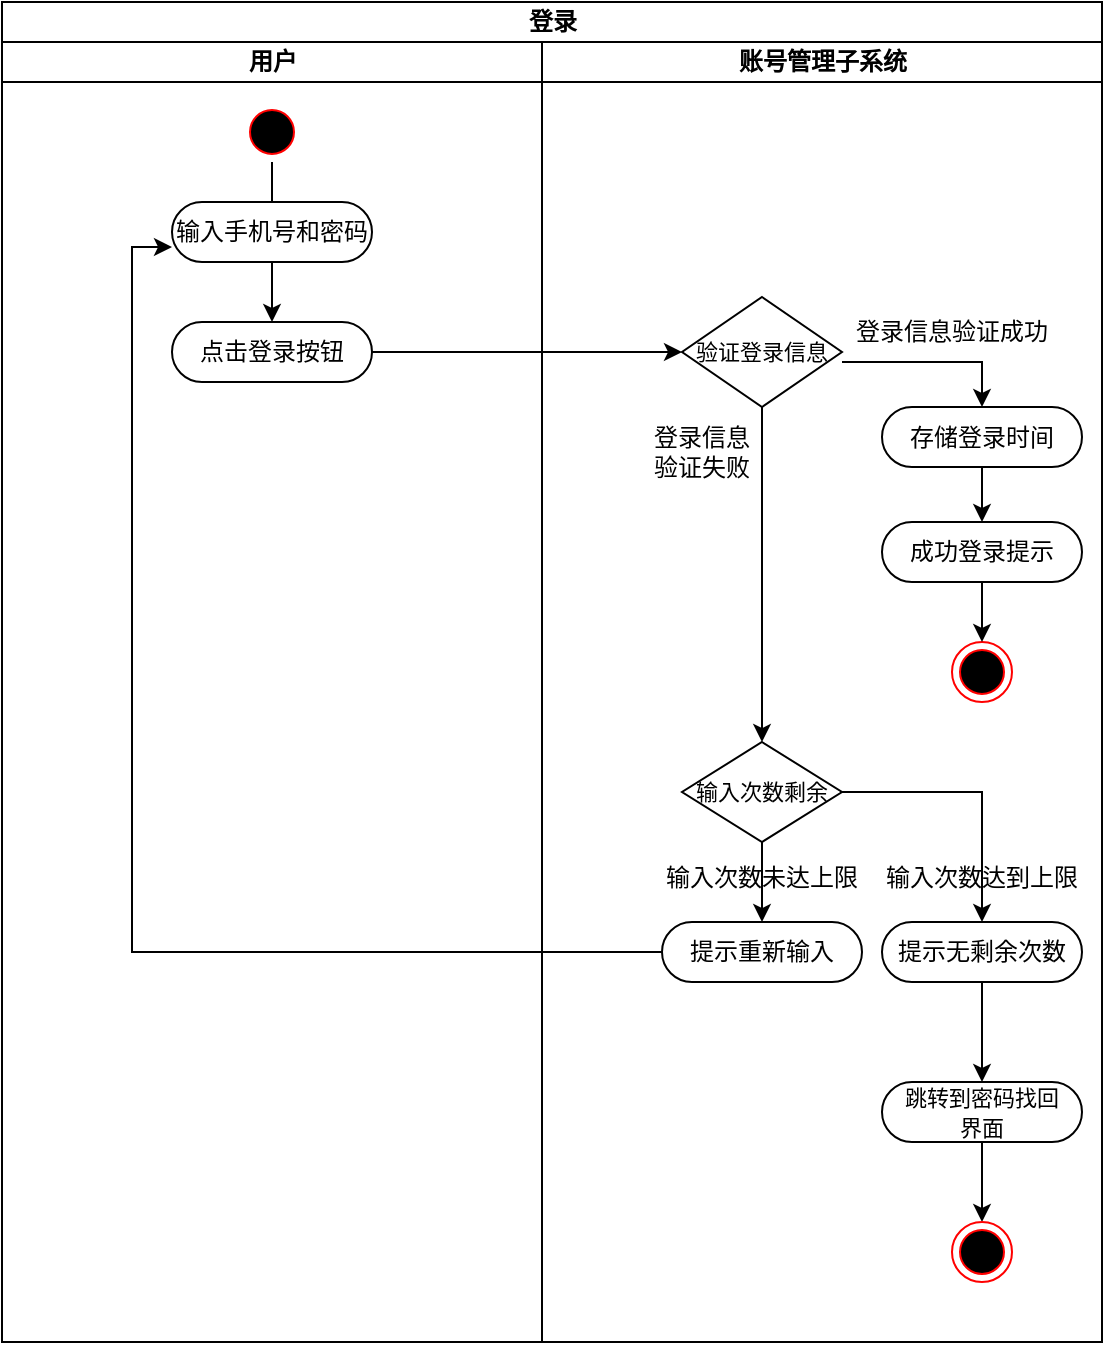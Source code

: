 <mxfile version="22.1.18" type="github">
  <diagram id="prtHgNgQTEPvFCAcTncT" name="Page-1">
    <mxGraphModel dx="1407" dy="720" grid="1" gridSize="10" guides="1" tooltips="1" connect="1" arrows="1" fold="1" page="1" pageScale="1" pageWidth="827" pageHeight="1169" math="0" shadow="0">
      <root>
        <mxCell id="0" />
        <mxCell id="1" parent="0" />
        <mxCell id="jN1RGs0I6YGCpUYQ1R-3-1" value="登录" style="swimlane;childLayout=stackLayout;resizeParent=1;resizeParentMax=0;startSize=20;html=1;" parent="1" vertex="1">
          <mxGeometry x="170" y="70" width="550" height="670" as="geometry" />
        </mxCell>
        <mxCell id="jN1RGs0I6YGCpUYQ1R-3-2" value="用户" style="swimlane;startSize=20;html=1;" parent="jN1RGs0I6YGCpUYQ1R-3-1" vertex="1">
          <mxGeometry y="20" width="270" height="650" as="geometry" />
        </mxCell>
        <mxCell id="jN1RGs0I6YGCpUYQ1R-3-9" style="edgeStyle=orthogonalEdgeStyle;rounded=0;orthogonalLoop=1;jettySize=auto;html=1;" parent="jN1RGs0I6YGCpUYQ1R-3-2" source="jN1RGs0I6YGCpUYQ1R-3-6" target="jN1RGs0I6YGCpUYQ1R-3-8" edge="1">
          <mxGeometry relative="1" as="geometry" />
        </mxCell>
        <mxCell id="jN1RGs0I6YGCpUYQ1R-3-6" value="" style="ellipse;html=1;shape=startState;fillColor=#000000;strokeColor=#ff0000;" parent="jN1RGs0I6YGCpUYQ1R-3-2" vertex="1">
          <mxGeometry x="120" y="30" width="30" height="30" as="geometry" />
        </mxCell>
        <mxCell id="jN1RGs0I6YGCpUYQ1R-3-8" value="点击登录按钮" style="rounded=1;whiteSpace=wrap;html=1;shadow=0;comic=0;labelBackgroundColor=none;strokeWidth=1;fontFamily=Verdana;fontSize=12;align=center;arcSize=50;" parent="jN1RGs0I6YGCpUYQ1R-3-2" vertex="1">
          <mxGeometry x="85" y="140" width="100" height="30" as="geometry" />
        </mxCell>
        <mxCell id="jN1RGs0I6YGCpUYQ1R-3-10" value="输入手机号和密码" style="rounded=1;whiteSpace=wrap;html=1;shadow=0;comic=0;labelBackgroundColor=none;strokeWidth=1;fontFamily=Verdana;fontSize=12;align=center;arcSize=50;" parent="jN1RGs0I6YGCpUYQ1R-3-2" vertex="1">
          <mxGeometry x="85" y="80" width="100" height="30" as="geometry" />
        </mxCell>
        <mxCell id="jN1RGs0I6YGCpUYQ1R-3-3" value="账号管理子系统" style="swimlane;startSize=20;html=1;" parent="jN1RGs0I6YGCpUYQ1R-3-1" vertex="1">
          <mxGeometry x="270" y="20" width="280" height="650" as="geometry" />
        </mxCell>
        <mxCell id="jN1RGs0I6YGCpUYQ1R-3-26" style="edgeStyle=orthogonalEdgeStyle;rounded=0;orthogonalLoop=1;jettySize=auto;html=1;entryX=0.5;entryY=0;entryDx=0;entryDy=0;" parent="jN1RGs0I6YGCpUYQ1R-3-3" source="jN1RGs0I6YGCpUYQ1R-3-11" target="jN1RGs0I6YGCpUYQ1R-3-17" edge="1">
          <mxGeometry relative="1" as="geometry" />
        </mxCell>
        <mxCell id="jN1RGs0I6YGCpUYQ1R-3-11" value="&lt;font style=&quot;font-size: 11px;&quot;&gt;验证登录信息&lt;/font&gt;" style="rhombus;whiteSpace=wrap;html=1;" parent="jN1RGs0I6YGCpUYQ1R-3-3" vertex="1">
          <mxGeometry x="70" y="127.5" width="80" height="55" as="geometry" />
        </mxCell>
        <mxCell id="dSivKjmu0CL3qmbVZoJc-2" style="edgeStyle=orthogonalEdgeStyle;rounded=0;orthogonalLoop=1;jettySize=auto;html=1;exitX=0.5;exitY=1;exitDx=0;exitDy=0;" edge="1" parent="jN1RGs0I6YGCpUYQ1R-3-3" source="jN1RGs0I6YGCpUYQ1R-3-13" target="dSivKjmu0CL3qmbVZoJc-1">
          <mxGeometry relative="1" as="geometry" />
        </mxCell>
        <mxCell id="jN1RGs0I6YGCpUYQ1R-3-13" value="存储登录时间" style="rounded=1;whiteSpace=wrap;html=1;shadow=0;comic=0;labelBackgroundColor=none;strokeWidth=1;fontFamily=Verdana;fontSize=12;align=center;arcSize=50;" parent="jN1RGs0I6YGCpUYQ1R-3-3" vertex="1">
          <mxGeometry x="170" y="182.5" width="100" height="30" as="geometry" />
        </mxCell>
        <mxCell id="dSivKjmu0CL3qmbVZoJc-5" style="edgeStyle=orthogonalEdgeStyle;rounded=0;orthogonalLoop=1;jettySize=auto;html=1;exitX=0;exitY=1;exitDx=0;exitDy=0;" edge="1" parent="jN1RGs0I6YGCpUYQ1R-3-3" source="jN1RGs0I6YGCpUYQ1R-3-16" target="jN1RGs0I6YGCpUYQ1R-3-13">
          <mxGeometry relative="1" as="geometry">
            <Array as="points">
              <mxPoint x="220" y="160" />
            </Array>
          </mxGeometry>
        </mxCell>
        <mxCell id="jN1RGs0I6YGCpUYQ1R-3-16" value="登录信息验证成功" style="text;html=1;strokeColor=none;fillColor=none;align=center;verticalAlign=middle;whiteSpace=wrap;rounded=0;" parent="jN1RGs0I6YGCpUYQ1R-3-3" vertex="1">
          <mxGeometry x="150" y="130" width="110" height="30" as="geometry" />
        </mxCell>
        <mxCell id="jN1RGs0I6YGCpUYQ1R-3-27" style="edgeStyle=orthogonalEdgeStyle;rounded=0;orthogonalLoop=1;jettySize=auto;html=1;" parent="jN1RGs0I6YGCpUYQ1R-3-3" source="jN1RGs0I6YGCpUYQ1R-3-17" target="jN1RGs0I6YGCpUYQ1R-3-18" edge="1">
          <mxGeometry relative="1" as="geometry" />
        </mxCell>
        <mxCell id="jN1RGs0I6YGCpUYQ1R-3-29" style="edgeStyle=orthogonalEdgeStyle;rounded=0;orthogonalLoop=1;jettySize=auto;html=1;" parent="jN1RGs0I6YGCpUYQ1R-3-3" source="jN1RGs0I6YGCpUYQ1R-3-17" target="jN1RGs0I6YGCpUYQ1R-3-22" edge="1">
          <mxGeometry relative="1" as="geometry" />
        </mxCell>
        <mxCell id="jN1RGs0I6YGCpUYQ1R-3-17" value="&lt;font style=&quot;font-size: 11px;&quot;&gt;输入次数剩余&lt;/font&gt;" style="rhombus;whiteSpace=wrap;html=1;" parent="jN1RGs0I6YGCpUYQ1R-3-3" vertex="1">
          <mxGeometry x="70" y="350" width="80" height="50" as="geometry" />
        </mxCell>
        <mxCell id="jN1RGs0I6YGCpUYQ1R-3-18" value="提示重新输入" style="rounded=1;whiteSpace=wrap;html=1;shadow=0;comic=0;labelBackgroundColor=none;strokeWidth=1;fontFamily=Verdana;fontSize=12;align=center;arcSize=50;" parent="jN1RGs0I6YGCpUYQ1R-3-3" vertex="1">
          <mxGeometry x="60" y="440" width="100" height="30" as="geometry" />
        </mxCell>
        <mxCell id="jN1RGs0I6YGCpUYQ1R-3-20" value="登录信息验证失败" style="text;html=1;strokeColor=none;fillColor=none;align=center;verticalAlign=middle;whiteSpace=wrap;rounded=0;" parent="jN1RGs0I6YGCpUYQ1R-3-3" vertex="1">
          <mxGeometry x="50" y="190" width="60" height="30" as="geometry" />
        </mxCell>
        <mxCell id="jN1RGs0I6YGCpUYQ1R-3-62" style="edgeStyle=orthogonalEdgeStyle;rounded=0;orthogonalLoop=1;jettySize=auto;html=1;entryX=0.5;entryY=0;entryDx=0;entryDy=0;" parent="jN1RGs0I6YGCpUYQ1R-3-3" source="jN1RGs0I6YGCpUYQ1R-3-22" target="jN1RGs0I6YGCpUYQ1R-3-61" edge="1">
          <mxGeometry relative="1" as="geometry" />
        </mxCell>
        <mxCell id="jN1RGs0I6YGCpUYQ1R-3-22" value="提示无剩余次数" style="rounded=1;whiteSpace=wrap;html=1;shadow=0;comic=0;labelBackgroundColor=none;strokeWidth=1;fontFamily=Verdana;fontSize=12;align=center;arcSize=50;" parent="jN1RGs0I6YGCpUYQ1R-3-3" vertex="1">
          <mxGeometry x="170" y="440" width="100" height="30" as="geometry" />
        </mxCell>
        <mxCell id="jN1RGs0I6YGCpUYQ1R-3-30" value="输入次数未达上限" style="text;html=1;strokeColor=none;fillColor=none;align=center;verticalAlign=middle;whiteSpace=wrap;rounded=0;" parent="jN1RGs0I6YGCpUYQ1R-3-3" vertex="1">
          <mxGeometry x="55" y="403" width="110" height="30" as="geometry" />
        </mxCell>
        <mxCell id="jN1RGs0I6YGCpUYQ1R-3-31" value="输入次数达到上限" style="text;html=1;strokeColor=none;fillColor=none;align=center;verticalAlign=middle;whiteSpace=wrap;rounded=0;" parent="jN1RGs0I6YGCpUYQ1R-3-3" vertex="1">
          <mxGeometry x="160" y="403" width="120" height="30" as="geometry" />
        </mxCell>
        <mxCell id="jN1RGs0I6YGCpUYQ1R-3-34" value="" style="ellipse;html=1;shape=endState;fillColor=#000000;strokeColor=#ff0000;" parent="jN1RGs0I6YGCpUYQ1R-3-3" vertex="1">
          <mxGeometry x="205" y="300" width="30" height="30" as="geometry" />
        </mxCell>
        <mxCell id="jN1RGs0I6YGCpUYQ1R-3-64" style="edgeStyle=orthogonalEdgeStyle;rounded=0;orthogonalLoop=1;jettySize=auto;html=1;entryX=0.5;entryY=0;entryDx=0;entryDy=0;" parent="jN1RGs0I6YGCpUYQ1R-3-3" source="jN1RGs0I6YGCpUYQ1R-3-61" target="jN1RGs0I6YGCpUYQ1R-3-63" edge="1">
          <mxGeometry relative="1" as="geometry" />
        </mxCell>
        <mxCell id="jN1RGs0I6YGCpUYQ1R-3-61" value="&lt;font style=&quot;font-size: 11px;&quot;&gt;跳转到密码找回&lt;br&gt;界面&lt;/font&gt;" style="rounded=1;whiteSpace=wrap;html=1;shadow=0;comic=0;labelBackgroundColor=none;strokeWidth=1;fontFamily=Verdana;fontSize=12;align=center;arcSize=50;" parent="jN1RGs0I6YGCpUYQ1R-3-3" vertex="1">
          <mxGeometry x="170" y="520" width="100" height="30" as="geometry" />
        </mxCell>
        <mxCell id="jN1RGs0I6YGCpUYQ1R-3-63" value="" style="ellipse;html=1;shape=endState;fillColor=#000000;strokeColor=#ff0000;" parent="jN1RGs0I6YGCpUYQ1R-3-3" vertex="1">
          <mxGeometry x="205" y="590" width="30" height="30" as="geometry" />
        </mxCell>
        <mxCell id="dSivKjmu0CL3qmbVZoJc-4" style="edgeStyle=orthogonalEdgeStyle;rounded=0;orthogonalLoop=1;jettySize=auto;html=1;exitX=0.5;exitY=1;exitDx=0;exitDy=0;entryX=0.5;entryY=0;entryDx=0;entryDy=0;" edge="1" parent="jN1RGs0I6YGCpUYQ1R-3-3" source="dSivKjmu0CL3qmbVZoJc-1" target="jN1RGs0I6YGCpUYQ1R-3-34">
          <mxGeometry relative="1" as="geometry" />
        </mxCell>
        <mxCell id="dSivKjmu0CL3qmbVZoJc-1" value="成功登录提示" style="rounded=1;whiteSpace=wrap;html=1;shadow=0;comic=0;labelBackgroundColor=none;strokeWidth=1;fontFamily=Verdana;fontSize=12;align=center;arcSize=50;" vertex="1" parent="jN1RGs0I6YGCpUYQ1R-3-3">
          <mxGeometry x="170" y="240" width="100" height="30" as="geometry" />
        </mxCell>
        <mxCell id="jN1RGs0I6YGCpUYQ1R-3-12" style="edgeStyle=orthogonalEdgeStyle;rounded=0;orthogonalLoop=1;jettySize=auto;html=1;entryX=0;entryY=0.5;entryDx=0;entryDy=0;" parent="jN1RGs0I6YGCpUYQ1R-3-1" source="jN1RGs0I6YGCpUYQ1R-3-8" target="jN1RGs0I6YGCpUYQ1R-3-11" edge="1">
          <mxGeometry relative="1" as="geometry" />
        </mxCell>
        <mxCell id="jN1RGs0I6YGCpUYQ1R-3-28" style="edgeStyle=orthogonalEdgeStyle;rounded=0;orthogonalLoop=1;jettySize=auto;html=1;entryX=0;entryY=0.75;entryDx=0;entryDy=0;" parent="jN1RGs0I6YGCpUYQ1R-3-1" source="jN1RGs0I6YGCpUYQ1R-3-18" target="jN1RGs0I6YGCpUYQ1R-3-10" edge="1">
          <mxGeometry relative="1" as="geometry" />
        </mxCell>
      </root>
    </mxGraphModel>
  </diagram>
</mxfile>
